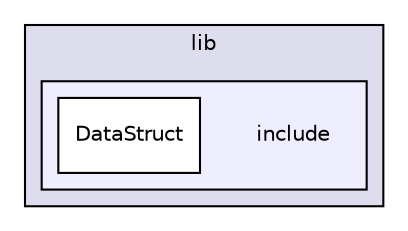 digraph "lib/include" {
  compound=true
  node [ fontsize="10", fontname="Helvetica"];
  edge [ labelfontsize="10", labelfontname="Helvetica"];
  subgraph clusterdir_97aefd0d527b934f1d99a682da8fe6a9 {
    graph [ bgcolor="#ddddee", pencolor="black", label="lib" fontname="Helvetica", fontsize="10", URL="dir_97aefd0d527b934f1d99a682da8fe6a9.html"]
  subgraph clusterdir_5a30104352ef4255dc24354b02eb2d20 {
    graph [ bgcolor="#eeeeff", pencolor="black", label="" URL="dir_5a30104352ef4255dc24354b02eb2d20.html"];
    dir_5a30104352ef4255dc24354b02eb2d20 [shape=plaintext label="include"];
    dir_4dbf451e34c350b12405d9e12ceabc3d [shape=box label="DataStruct" color="black" fillcolor="white" style="filled" URL="dir_4dbf451e34c350b12405d9e12ceabc3d.html"];
  }
  }
}
